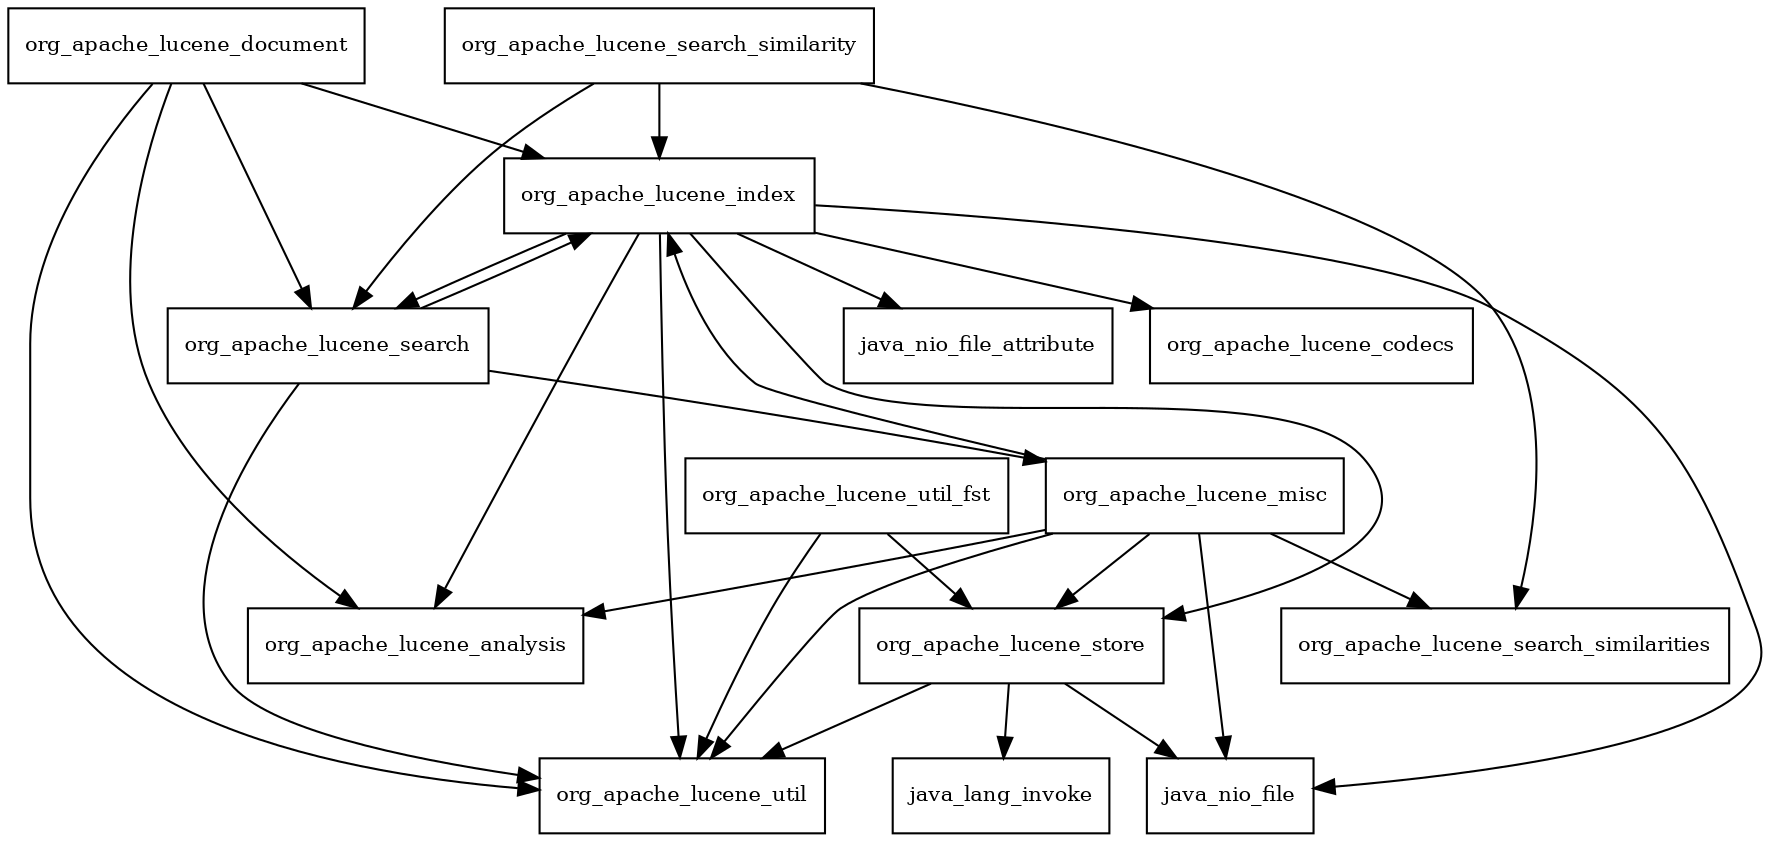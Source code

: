 digraph lucene_misc_8_2_0_package_dependencies {
  node [shape = box, fontsize=10.0];
  org_apache_lucene_document -> org_apache_lucene_analysis;
  org_apache_lucene_document -> org_apache_lucene_index;
  org_apache_lucene_document -> org_apache_lucene_search;
  org_apache_lucene_document -> org_apache_lucene_util;
  org_apache_lucene_index -> java_nio_file;
  org_apache_lucene_index -> java_nio_file_attribute;
  org_apache_lucene_index -> org_apache_lucene_analysis;
  org_apache_lucene_index -> org_apache_lucene_codecs;
  org_apache_lucene_index -> org_apache_lucene_search;
  org_apache_lucene_index -> org_apache_lucene_store;
  org_apache_lucene_index -> org_apache_lucene_util;
  org_apache_lucene_misc -> java_nio_file;
  org_apache_lucene_misc -> org_apache_lucene_analysis;
  org_apache_lucene_misc -> org_apache_lucene_index;
  org_apache_lucene_misc -> org_apache_lucene_search_similarities;
  org_apache_lucene_misc -> org_apache_lucene_store;
  org_apache_lucene_misc -> org_apache_lucene_util;
  org_apache_lucene_search -> org_apache_lucene_index;
  org_apache_lucene_search -> org_apache_lucene_misc;
  org_apache_lucene_search -> org_apache_lucene_util;
  org_apache_lucene_search_similarity -> org_apache_lucene_index;
  org_apache_lucene_search_similarity -> org_apache_lucene_search;
  org_apache_lucene_search_similarity -> org_apache_lucene_search_similarities;
  org_apache_lucene_store -> java_lang_invoke;
  org_apache_lucene_store -> java_nio_file;
  org_apache_lucene_store -> org_apache_lucene_util;
  org_apache_lucene_util_fst -> org_apache_lucene_store;
  org_apache_lucene_util_fst -> org_apache_lucene_util;
}
